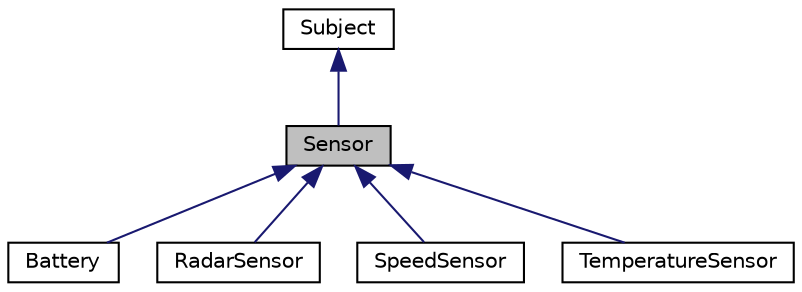 digraph "Sensor"
{
 // LATEX_PDF_SIZE
  edge [fontname="Helvetica",fontsize="10",labelfontname="Helvetica",labelfontsize="10"];
  node [fontname="Helvetica",fontsize="10",shape=record];
  Node1 [label="Sensor",height=0.2,width=0.4,color="black", fillcolor="grey75", style="filled", fontcolor="black",tooltip="Abstract base class representing a generic sensor."];
  Node2 -> Node1 [dir="back",color="midnightblue",fontsize="10",style="solid",fontname="Helvetica"];
  Node2 [label="Subject",height=0.2,width=0.4,color="black", fillcolor="white", style="filled",URL="$classSubject.html",tooltip="Base class for subjects that notify observers of changes."];
  Node1 -> Node3 [dir="back",color="midnightblue",fontsize="10",style="solid",fontname="Helvetica"];
  Node3 [label="Battery",height=0.2,width=0.4,color="black", fillcolor="white", style="filled",URL="$classBattery.html",tooltip="Represents a battery sensor in the vehicle, extending the Sensor class."];
  Node1 -> Node4 [dir="back",color="midnightblue",fontsize="10",style="solid",fontname="Helvetica"];
  Node4 [label="RadarSensor",height=0.2,width=0.4,color="black", fillcolor="white", style="filled",URL="$classRadarSensor.html",tooltip="Represents a radar sensor in the vehicle, extending the Sensor class."];
  Node1 -> Node5 [dir="back",color="midnightblue",fontsize="10",style="solid",fontname="Helvetica"];
  Node5 [label="SpeedSensor",height=0.2,width=0.4,color="black", fillcolor="white", style="filled",URL="$classSpeedSensor.html",tooltip="Represents a speed sensor in the vehicle, extending the Sensor class."];
  Node1 -> Node6 [dir="back",color="midnightblue",fontsize="10",style="solid",fontname="Helvetica"];
  Node6 [label="TemperatureSensor",height=0.2,width=0.4,color="black", fillcolor="white", style="filled",URL="$classTemperatureSensor.html",tooltip="Represents a temperature sensor in the vehicle, extending the Sensor class."];
}
